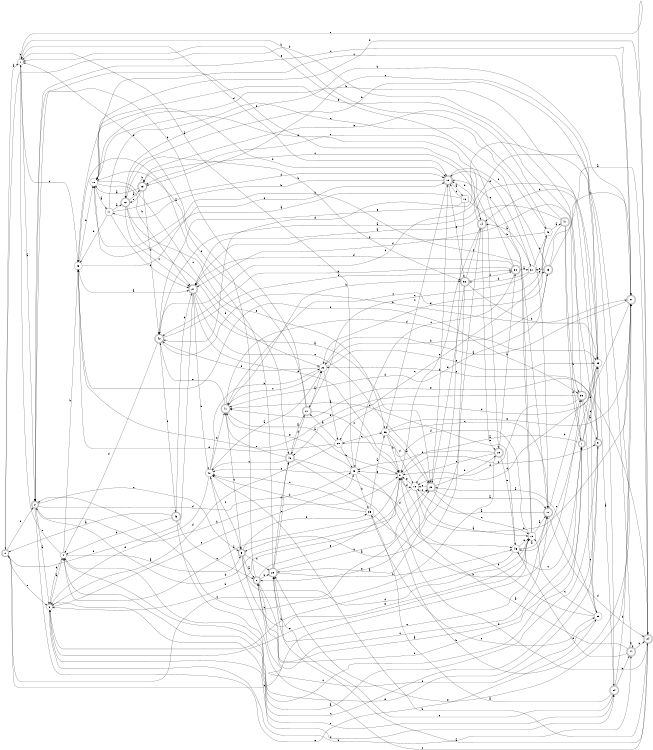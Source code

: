 digraph n40_7 {
__start0 [label="" shape="none"];

rankdir=LR;
size="8,5";

s0 [style="rounded,filled", color="black", fillcolor="white" shape="doublecircle", label="0"];
s1 [style="filled", color="black", fillcolor="white" shape="circle", label="1"];
s2 [style="rounded,filled", color="black", fillcolor="white" shape="doublecircle", label="2"];
s3 [style="filled", color="black", fillcolor="white" shape="circle", label="3"];
s4 [style="filled", color="black", fillcolor="white" shape="circle", label="4"];
s5 [style="rounded,filled", color="black", fillcolor="white" shape="doublecircle", label="5"];
s6 [style="rounded,filled", color="black", fillcolor="white" shape="doublecircle", label="6"];
s7 [style="rounded,filled", color="black", fillcolor="white" shape="doublecircle", label="7"];
s8 [style="filled", color="black", fillcolor="white" shape="circle", label="8"];
s9 [style="rounded,filled", color="black", fillcolor="white" shape="doublecircle", label="9"];
s10 [style="filled", color="black", fillcolor="white" shape="circle", label="10"];
s11 [style="filled", color="black", fillcolor="white" shape="circle", label="11"];
s12 [style="rounded,filled", color="black", fillcolor="white" shape="doublecircle", label="12"];
s13 [style="rounded,filled", color="black", fillcolor="white" shape="doublecircle", label="13"];
s14 [style="rounded,filled", color="black", fillcolor="white" shape="doublecircle", label="14"];
s15 [style="rounded,filled", color="black", fillcolor="white" shape="doublecircle", label="15"];
s16 [style="filled", color="black", fillcolor="white" shape="circle", label="16"];
s17 [style="rounded,filled", color="black", fillcolor="white" shape="doublecircle", label="17"];
s18 [style="filled", color="black", fillcolor="white" shape="circle", label="18"];
s19 [style="filled", color="black", fillcolor="white" shape="circle", label="19"];
s20 [style="filled", color="black", fillcolor="white" shape="circle", label="20"];
s21 [style="rounded,filled", color="black", fillcolor="white" shape="doublecircle", label="21"];
s22 [style="filled", color="black", fillcolor="white" shape="circle", label="22"];
s23 [style="rounded,filled", color="black", fillcolor="white" shape="doublecircle", label="23"];
s24 [style="rounded,filled", color="black", fillcolor="white" shape="doublecircle", label="24"];
s25 [style="rounded,filled", color="black", fillcolor="white" shape="doublecircle", label="25"];
s26 [style="filled", color="black", fillcolor="white" shape="circle", label="26"];
s27 [style="rounded,filled", color="black", fillcolor="white" shape="doublecircle", label="27"];
s28 [style="rounded,filled", color="black", fillcolor="white" shape="doublecircle", label="28"];
s29 [style="rounded,filled", color="black", fillcolor="white" shape="doublecircle", label="29"];
s30 [style="rounded,filled", color="black", fillcolor="white" shape="doublecircle", label="30"];
s31 [style="filled", color="black", fillcolor="white" shape="circle", label="31"];
s32 [style="rounded,filled", color="black", fillcolor="white" shape="doublecircle", label="32"];
s33 [style="filled", color="black", fillcolor="white" shape="circle", label="33"];
s34 [style="rounded,filled", color="black", fillcolor="white" shape="doublecircle", label="34"];
s35 [style="filled", color="black", fillcolor="white" shape="circle", label="35"];
s36 [style="filled", color="black", fillcolor="white" shape="circle", label="36"];
s37 [style="rounded,filled", color="black", fillcolor="white" shape="doublecircle", label="37"];
s38 [style="rounded,filled", color="black", fillcolor="white" shape="doublecircle", label="38"];
s39 [style="filled", color="black", fillcolor="white" shape="circle", label="39"];
s40 [style="filled", color="black", fillcolor="white" shape="circle", label="40"];
s41 [style="rounded,filled", color="black", fillcolor="white" shape="doublecircle", label="41"];
s42 [style="rounded,filled", color="black", fillcolor="white" shape="doublecircle", label="42"];
s43 [style="rounded,filled", color="black", fillcolor="white" shape="doublecircle", label="43"];
s44 [style="rounded,filled", color="black", fillcolor="white" shape="doublecircle", label="44"];
s45 [style="filled", color="black", fillcolor="white" shape="circle", label="45"];
s46 [style="filled", color="black", fillcolor="white" shape="circle", label="46"];
s47 [style="rounded,filled", color="black", fillcolor="white" shape="doublecircle", label="47"];
s48 [style="rounded,filled", color="black", fillcolor="white" shape="doublecircle", label="48"];
s49 [style="filled", color="black", fillcolor="white" shape="circle", label="49"];
s0 -> s1 [label="a"];
s0 -> s19 [label="b"];
s0 -> s28 [label="c"];
s0 -> s2 [label="d"];
s0 -> s3 [label="e"];
s1 -> s2 [label="a"];
s1 -> s1 [label="b"];
s1 -> s26 [label="c"];
s1 -> s15 [label="d"];
s1 -> s24 [label="e"];
s2 -> s3 [label="a"];
s2 -> s8 [label="b"];
s2 -> s5 [label="c"];
s2 -> s49 [label="d"];
s2 -> s39 [label="e"];
s3 -> s4 [label="a"];
s3 -> s44 [label="b"];
s3 -> s49 [label="c"];
s3 -> s34 [label="d"];
s3 -> s34 [label="e"];
s4 -> s5 [label="a"];
s4 -> s26 [label="b"];
s4 -> s7 [label="c"];
s4 -> s3 [label="d"];
s4 -> s1 [label="e"];
s5 -> s6 [label="a"];
s5 -> s35 [label="b"];
s5 -> s25 [label="c"];
s5 -> s19 [label="d"];
s5 -> s19 [label="e"];
s6 -> s7 [label="a"];
s6 -> s25 [label="b"];
s6 -> s17 [label="c"];
s6 -> s1 [label="d"];
s6 -> s8 [label="e"];
s7 -> s8 [label="a"];
s7 -> s6 [label="b"];
s7 -> s33 [label="c"];
s7 -> s33 [label="d"];
s7 -> s10 [label="e"];
s8 -> s4 [label="a"];
s8 -> s3 [label="b"];
s8 -> s9 [label="c"];
s8 -> s18 [label="d"];
s8 -> s49 [label="e"];
s9 -> s4 [label="a"];
s9 -> s10 [label="b"];
s9 -> s4 [label="c"];
s9 -> s14 [label="d"];
s9 -> s22 [label="e"];
s10 -> s11 [label="a"];
s10 -> s27 [label="b"];
s10 -> s48 [label="c"];
s10 -> s15 [label="d"];
s10 -> s29 [label="e"];
s11 -> s12 [label="a"];
s11 -> s26 [label="b"];
s11 -> s46 [label="c"];
s11 -> s15 [label="d"];
s11 -> s27 [label="e"];
s12 -> s13 [label="a"];
s12 -> s32 [label="b"];
s12 -> s27 [label="c"];
s12 -> s22 [label="d"];
s12 -> s36 [label="e"];
s13 -> s10 [label="a"];
s13 -> s13 [label="b"];
s13 -> s14 [label="c"];
s13 -> s42 [label="d"];
s13 -> s12 [label="e"];
s14 -> s5 [label="a"];
s14 -> s2 [label="b"];
s14 -> s8 [label="c"];
s14 -> s15 [label="d"];
s14 -> s29 [label="e"];
s15 -> s16 [label="a"];
s15 -> s11 [label="b"];
s15 -> s36 [label="c"];
s15 -> s31 [label="d"];
s15 -> s32 [label="e"];
s16 -> s10 [label="a"];
s16 -> s17 [label="b"];
s16 -> s15 [label="c"];
s16 -> s42 [label="d"];
s16 -> s6 [label="e"];
s17 -> s18 [label="a"];
s17 -> s38 [label="b"];
s17 -> s25 [label="c"];
s17 -> s24 [label="d"];
s17 -> s1 [label="e"];
s18 -> s19 [label="a"];
s18 -> s37 [label="b"];
s18 -> s28 [label="c"];
s18 -> s2 [label="d"];
s18 -> s8 [label="e"];
s19 -> s17 [label="a"];
s19 -> s10 [label="b"];
s19 -> s15 [label="c"];
s19 -> s20 [label="d"];
s19 -> s3 [label="e"];
s20 -> s21 [label="a"];
s20 -> s49 [label="b"];
s20 -> s36 [label="c"];
s20 -> s3 [label="d"];
s20 -> s26 [label="e"];
s21 -> s22 [label="a"];
s21 -> s2 [label="b"];
s21 -> s8 [label="c"];
s21 -> s48 [label="d"];
s21 -> s10 [label="e"];
s22 -> s20 [label="a"];
s22 -> s23 [label="b"];
s22 -> s41 [label="c"];
s22 -> s42 [label="d"];
s22 -> s33 [label="e"];
s23 -> s24 [label="a"];
s23 -> s37 [label="b"];
s23 -> s31 [label="c"];
s23 -> s41 [label="d"];
s23 -> s15 [label="e"];
s24 -> s25 [label="a"];
s24 -> s40 [label="b"];
s24 -> s40 [label="c"];
s24 -> s10 [label="d"];
s24 -> s41 [label="e"];
s25 -> s26 [label="a"];
s25 -> s45 [label="b"];
s25 -> s28 [label="c"];
s25 -> s48 [label="d"];
s25 -> s48 [label="e"];
s26 -> s27 [label="a"];
s26 -> s10 [label="b"];
s26 -> s37 [label="c"];
s26 -> s15 [label="d"];
s26 -> s38 [label="e"];
s27 -> s28 [label="a"];
s27 -> s40 [label="b"];
s27 -> s28 [label="c"];
s27 -> s8 [label="d"];
s27 -> s0 [label="e"];
s28 -> s17 [label="a"];
s28 -> s29 [label="b"];
s28 -> s19 [label="c"];
s28 -> s15 [label="d"];
s28 -> s18 [label="e"];
s29 -> s30 [label="a"];
s29 -> s2 [label="b"];
s29 -> s18 [label="c"];
s29 -> s49 [label="d"];
s29 -> s45 [label="e"];
s30 -> s31 [label="a"];
s30 -> s42 [label="b"];
s30 -> s49 [label="c"];
s30 -> s27 [label="d"];
s30 -> s13 [label="e"];
s31 -> s14 [label="a"];
s31 -> s32 [label="b"];
s31 -> s21 [label="c"];
s31 -> s46 [label="d"];
s31 -> s23 [label="e"];
s32 -> s25 [label="a"];
s32 -> s33 [label="b"];
s32 -> s14 [label="c"];
s32 -> s30 [label="d"];
s32 -> s28 [label="e"];
s33 -> s34 [label="a"];
s33 -> s12 [label="b"];
s33 -> s45 [label="c"];
s33 -> s18 [label="d"];
s33 -> s42 [label="e"];
s34 -> s35 [label="a"];
s34 -> s44 [label="b"];
s34 -> s42 [label="c"];
s34 -> s37 [label="d"];
s34 -> s25 [label="e"];
s35 -> s36 [label="a"];
s35 -> s38 [label="b"];
s35 -> s40 [label="c"];
s35 -> s40 [label="d"];
s35 -> s39 [label="e"];
s36 -> s28 [label="a"];
s36 -> s8 [label="b"];
s36 -> s17 [label="c"];
s36 -> s18 [label="d"];
s36 -> s37 [label="e"];
s37 -> s22 [label="a"];
s37 -> s12 [label="b"];
s37 -> s2 [label="c"];
s37 -> s20 [label="d"];
s37 -> s25 [label="e"];
s38 -> s9 [label="a"];
s38 -> s0 [label="b"];
s38 -> s39 [label="c"];
s38 -> s8 [label="d"];
s38 -> s26 [label="e"];
s39 -> s28 [label="a"];
s39 -> s8 [label="b"];
s39 -> s19 [label="c"];
s39 -> s27 [label="d"];
s39 -> s6 [label="e"];
s40 -> s22 [label="a"];
s40 -> s22 [label="b"];
s40 -> s5 [label="c"];
s40 -> s3 [label="d"];
s40 -> s41 [label="e"];
s41 -> s8 [label="a"];
s41 -> s32 [label="b"];
s41 -> s5 [label="c"];
s41 -> s33 [label="d"];
s41 -> s42 [label="e"];
s42 -> s33 [label="a"];
s42 -> s37 [label="b"];
s42 -> s30 [label="c"];
s42 -> s4 [label="d"];
s42 -> s43 [label="e"];
s43 -> s0 [label="a"];
s43 -> s4 [label="b"];
s43 -> s6 [label="c"];
s43 -> s27 [label="d"];
s43 -> s9 [label="e"];
s44 -> s8 [label="a"];
s44 -> s24 [label="b"];
s44 -> s13 [label="c"];
s44 -> s45 [label="d"];
s44 -> s44 [label="e"];
s45 -> s17 [label="a"];
s45 -> s3 [label="b"];
s45 -> s7 [label="c"];
s45 -> s41 [label="d"];
s45 -> s19 [label="e"];
s46 -> s47 [label="a"];
s46 -> s1 [label="b"];
s46 -> s48 [label="c"];
s46 -> s27 [label="d"];
s46 -> s22 [label="e"];
s47 -> s27 [label="a"];
s47 -> s38 [label="b"];
s47 -> s41 [label="c"];
s47 -> s7 [label="d"];
s47 -> s13 [label="e"];
s48 -> s21 [label="a"];
s48 -> s37 [label="b"];
s48 -> s40 [label="c"];
s48 -> s45 [label="d"];
s48 -> s41 [label="e"];
s49 -> s1 [label="a"];
s49 -> s35 [label="b"];
s49 -> s40 [label="c"];
s49 -> s24 [label="d"];
s49 -> s41 [label="e"];

}